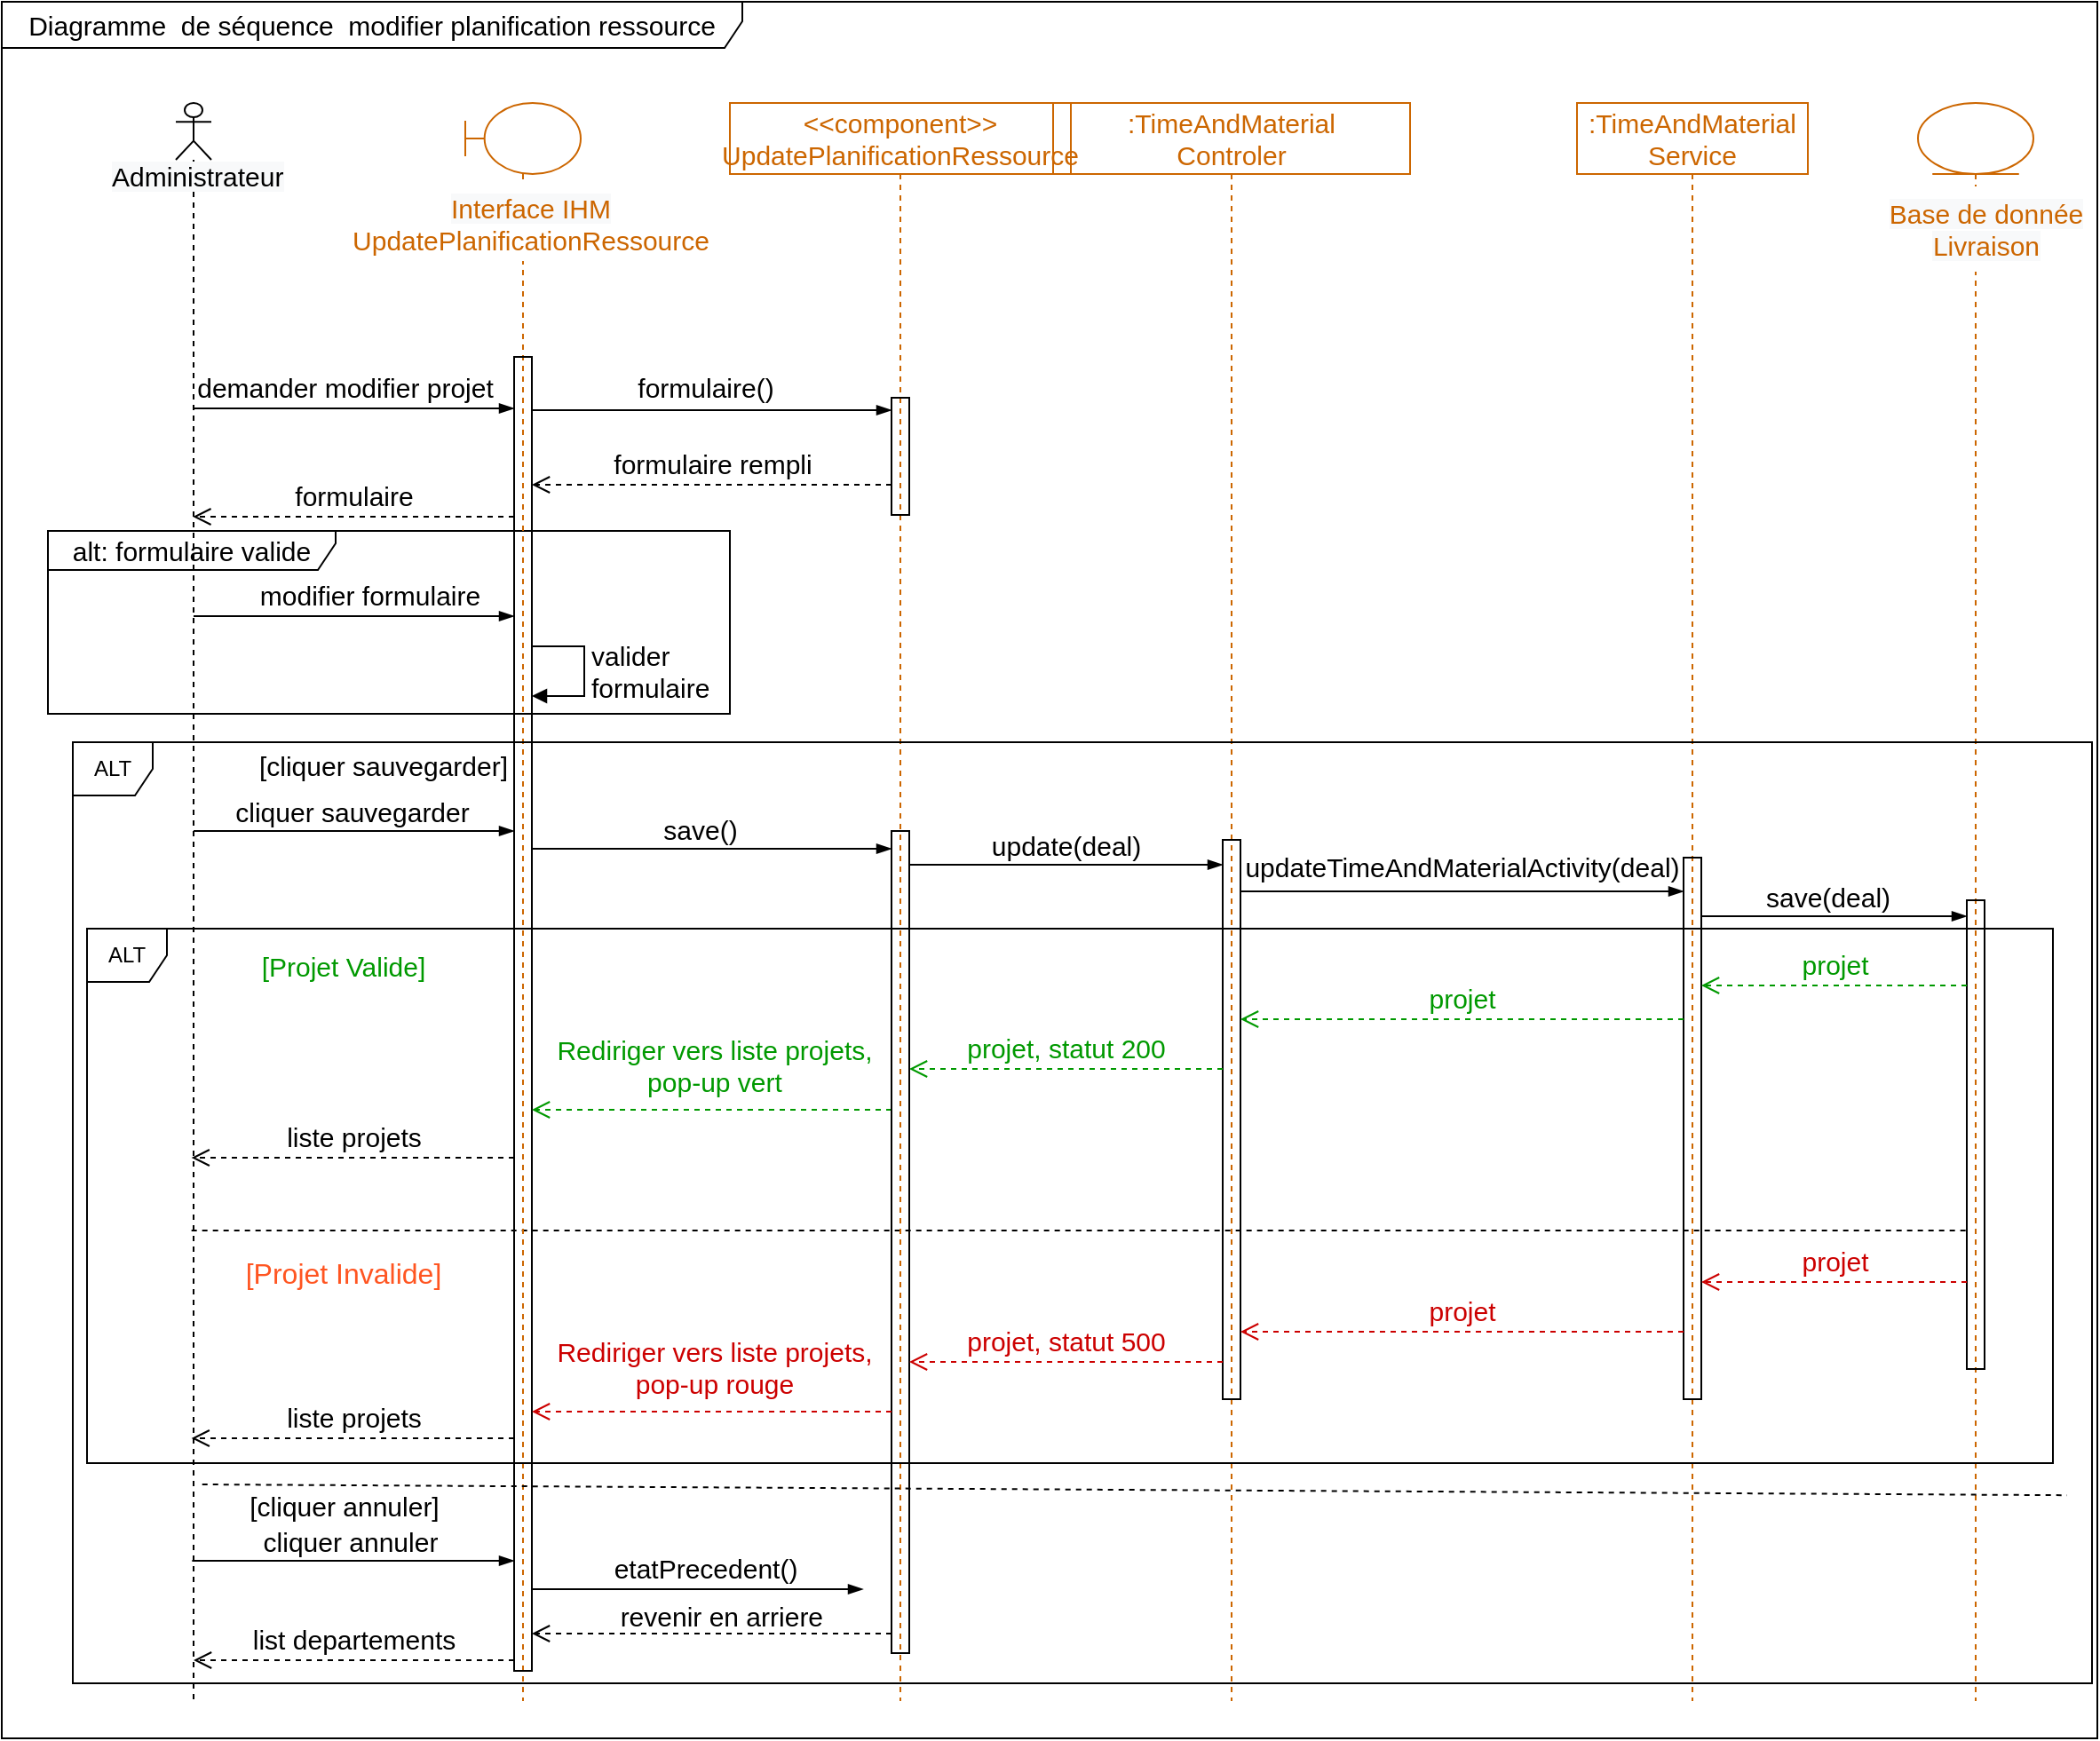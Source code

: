 <mxfile version="20.2.5" type="github">
  <diagram id="HXWuDZ2V8p99u13dubG-" name="Page-1">
    <mxGraphModel dx="1128" dy="578" grid="0" gridSize="10" guides="1" tooltips="1" connect="1" arrows="1" fold="1" page="1" pageScale="1" pageWidth="827" pageHeight="1169" math="0" shadow="0">
      <root>
        <mxCell id="0" />
        <mxCell id="1" parent="0" />
        <mxCell id="DavODV8plqxmo-Jjs9z_-2" value="Diagramme&amp;nbsp; de séquence&amp;nbsp; modifier planification ressource" style="shape=umlFrame;whiteSpace=wrap;html=1;rounded=0;shadow=0;glass=0;sketch=0;fontSize=15;fillColor=none;width=417;height=26;" parent="1" vertex="1">
          <mxGeometry x="12" y="8" width="1180" height="978" as="geometry" />
        </mxCell>
        <mxCell id="DavODV8plqxmo-Jjs9z_-1" value="&lt;font style=&quot;font-size: 15px;&quot;&gt;alt: formulaire valide&lt;/font&gt;" style="shape=umlFrame;whiteSpace=wrap;html=1;width=162;height=22;" parent="1" vertex="1">
          <mxGeometry x="38" y="306" width="384" height="103" as="geometry" />
        </mxCell>
        <mxCell id="DavODV8plqxmo-Jjs9z_-3" value=":TimeAndMaterial&lt;br&gt;Controler" style="shape=umlLifeline;perimeter=lifelinePerimeter;whiteSpace=wrap;html=1;container=1;collapsible=0;recursiveResize=0;outlineConnect=0;rounded=0;shadow=0;glass=0;sketch=0;fillColor=none;fontSize=15;fontColor=#CC6600;strokeColor=#CC6600;" parent="1" vertex="1">
          <mxGeometry x="604" y="65" width="201" height="900" as="geometry" />
        </mxCell>
        <mxCell id="DavODV8plqxmo-Jjs9z_-4" value="" style="html=1;points=[];perimeter=orthogonalPerimeter;rounded=0;shadow=0;glass=0;sketch=0;fontSize=15;fillColor=none;" parent="DavODV8plqxmo-Jjs9z_-3" vertex="1">
          <mxGeometry x="95.5" y="415" width="10" height="315" as="geometry" />
        </mxCell>
        <mxCell id="DavODV8plqxmo-Jjs9z_-5" style="edgeStyle=none;rounded=0;orthogonalLoop=1;jettySize=auto;html=1;fontSize=15;fontColor=#000000;strokeColor=#000000;endArrow=none;endFill=0;dashed=1;" parent="1" target="DavODV8plqxmo-Jjs9z_-11" edge="1">
          <mxGeometry relative="1" as="geometry">
            <Array as="points">
              <mxPoint x="238" y="700" />
            </Array>
            <mxPoint x="118.833" y="700" as="sourcePoint" />
          </mxGeometry>
        </mxCell>
        <mxCell id="DavODV8plqxmo-Jjs9z_-6" value="" style="shape=umlLifeline;participant=umlActor;perimeter=lifelinePerimeter;whiteSpace=wrap;html=1;container=1;collapsible=0;recursiveResize=0;verticalAlign=top;spacingTop=36;outlineConnect=0;fillColor=none;size=32;sketch=0;shadow=0;rounded=0;glass=0;" parent="1" vertex="1">
          <mxGeometry x="110" y="65" width="20" height="900" as="geometry" />
        </mxCell>
        <mxCell id="DavODV8plqxmo-Jjs9z_-7" value="&lt;span style=&quot;color: rgb(0, 0, 0); font-family: Helvetica; font-size: 15px; font-style: normal; font-variant-ligatures: normal; font-variant-caps: normal; font-weight: 400; letter-spacing: normal; orphans: 2; text-align: center; text-indent: 0px; text-transform: none; widows: 2; word-spacing: 0px; -webkit-text-stroke-width: 0px; background-color: rgb(248, 249, 250); text-decoration-thickness: initial; text-decoration-style: initial; text-decoration-color: initial; float: none; display: inline !important;&quot;&gt;Administrateur&lt;/span&gt;" style="text;whiteSpace=wrap;html=1;fontSize=15;" parent="1" vertex="1">
          <mxGeometry x="72" y="91" width="105" height="36" as="geometry" />
        </mxCell>
        <mxCell id="DavODV8plqxmo-Jjs9z_-8" value=":TimeAndMaterial&lt;br&gt;Service" style="shape=umlLifeline;perimeter=lifelinePerimeter;whiteSpace=wrap;html=1;container=1;collapsible=0;recursiveResize=0;outlineConnect=0;rounded=0;shadow=0;glass=0;sketch=0;fillColor=none;fontSize=15;fontColor=#CC6600;strokeColor=#CC6600;" parent="1" vertex="1">
          <mxGeometry x="899" y="65" width="130" height="900" as="geometry" />
        </mxCell>
        <mxCell id="DavODV8plqxmo-Jjs9z_-9" value="" style="html=1;points=[];perimeter=orthogonalPerimeter;rounded=0;shadow=0;glass=0;sketch=0;fontSize=15;fillColor=none;" parent="DavODV8plqxmo-Jjs9z_-8" vertex="1">
          <mxGeometry x="60" y="425" width="10" height="305" as="geometry" />
        </mxCell>
        <mxCell id="DavODV8plqxmo-Jjs9z_-10" value="" style="shape=umlLifeline;participant=umlEntity;perimeter=lifelinePerimeter;whiteSpace=wrap;html=1;container=1;collapsible=0;recursiveResize=0;verticalAlign=top;spacingTop=36;outlineConnect=0;rounded=0;shadow=0;glass=0;sketch=0;fontSize=15;fillColor=none;fontColor=#CC6600;strokeColor=#CC6600;" parent="1" vertex="1">
          <mxGeometry x="1091" y="65" width="65" height="900" as="geometry" />
        </mxCell>
        <mxCell id="DavODV8plqxmo-Jjs9z_-11" value="" style="html=1;points=[];perimeter=orthogonalPerimeter;rounded=0;shadow=0;glass=0;sketch=0;fontSize=15;fillColor=none;" parent="DavODV8plqxmo-Jjs9z_-10" vertex="1">
          <mxGeometry x="27.5" y="449" width="10" height="264" as="geometry" />
        </mxCell>
        <mxCell id="DavODV8plqxmo-Jjs9z_-12" value="&lt;span style=&quot;font-family: Helvetica; font-size: 15px; font-style: normal; font-variant-ligatures: normal; font-variant-caps: normal; font-weight: 400; letter-spacing: normal; orphans: 2; text-indent: 0px; text-transform: none; widows: 2; word-spacing: 0px; -webkit-text-stroke-width: 0px; background-color: rgb(248, 249, 250); text-decoration-thickness: initial; text-decoration-style: initial; text-decoration-color: initial; float: none; display: inline !important;&quot;&gt;Base de donnée&lt;br&gt;Livraison&lt;br&gt;&lt;/span&gt;" style="text;whiteSpace=wrap;html=1;fontSize=15;align=center;fillColor=default;fontColor=#CC6600;" parent="DavODV8plqxmo-Jjs9z_-10" vertex="1">
          <mxGeometry x="-21" y="47" width="119" height="48" as="geometry" />
        </mxCell>
        <mxCell id="DavODV8plqxmo-Jjs9z_-13" value="" style="shape=umlLifeline;participant=umlBoundary;perimeter=lifelinePerimeter;whiteSpace=wrap;html=1;container=1;collapsible=0;recursiveResize=0;verticalAlign=top;spacingTop=36;outlineConnect=0;rounded=0;shadow=0;glass=0;sketch=0;fontSize=15;fillColor=none;fontColor=#CC6600;strokeColor=#CC6600;" parent="1" vertex="1">
          <mxGeometry x="273" y="65" width="65" height="900" as="geometry" />
        </mxCell>
        <mxCell id="DavODV8plqxmo-Jjs9z_-14" value="&lt;span style=&quot;font-family: Helvetica; font-size: 15px; font-style: normal; font-variant-ligatures: normal; font-variant-caps: normal; font-weight: 400; letter-spacing: normal; orphans: 2; text-indent: 0px; text-transform: none; widows: 2; word-spacing: 0px; -webkit-text-stroke-width: 0px; background-color: rgb(248, 249, 250); text-decoration-thickness: initial; text-decoration-style: initial; text-decoration-color: initial; float: none; display: inline !important;&quot;&gt;Interface IHM&lt;/span&gt;&lt;br style=&quot;font-family: Helvetica; font-size: 15px; font-style: normal; font-variant-ligatures: normal; font-variant-caps: normal; font-weight: 400; letter-spacing: normal; orphans: 2; text-indent: 0px; text-transform: none; widows: 2; word-spacing: 0px; -webkit-text-stroke-width: 0px; background-color: rgb(248, 249, 250); text-decoration-thickness: initial; text-decoration-style: initial; text-decoration-color: initial;&quot;&gt;UpdatePlanificationRessource" style="text;whiteSpace=wrap;html=1;fontSize=15;align=center;fillColor=default;fontColor=#CC6600;" parent="DavODV8plqxmo-Jjs9z_-13" vertex="1">
          <mxGeometry x="-24" y="44" width="122" height="45" as="geometry" />
        </mxCell>
        <mxCell id="DavODV8plqxmo-Jjs9z_-15" value="" style="html=1;points=[];perimeter=orthogonalPerimeter;rounded=0;shadow=0;glass=0;sketch=0;fontSize=15;fillColor=none;" parent="DavODV8plqxmo-Jjs9z_-13" vertex="1">
          <mxGeometry x="27.5" y="143" width="10" height="740" as="geometry" />
        </mxCell>
        <mxCell id="DavODV8plqxmo-Jjs9z_-16" value="valider&lt;br&gt;formulaire" style="edgeStyle=orthogonalEdgeStyle;html=1;align=left;spacingLeft=2;endArrow=block;rounded=0;fontSize=15;" parent="DavODV8plqxmo-Jjs9z_-13" source="DavODV8plqxmo-Jjs9z_-15" target="DavODV8plqxmo-Jjs9z_-15" edge="1">
          <mxGeometry relative="1" as="geometry">
            <mxPoint x="36" y="306" as="sourcePoint" />
            <Array as="points">
              <mxPoint x="67" y="306" />
              <mxPoint x="67" y="334" />
            </Array>
            <mxPoint x="36" y="334" as="targetPoint" />
          </mxGeometry>
        </mxCell>
        <mxCell id="DavODV8plqxmo-Jjs9z_-17" value="" style="edgeStyle=elbowEdgeStyle;fontSize=12;html=1;endArrow=blockThin;endFill=1;rounded=0;" parent="1" source="DavODV8plqxmo-Jjs9z_-6" target="DavODV8plqxmo-Jjs9z_-15" edge="1">
          <mxGeometry width="160" relative="1" as="geometry">
            <mxPoint x="628" y="319" as="sourcePoint" />
            <mxPoint x="788" y="319" as="targetPoint" />
            <Array as="points">
              <mxPoint x="190" y="237" />
              <mxPoint x="171" y="210" />
            </Array>
          </mxGeometry>
        </mxCell>
        <mxCell id="DavODV8plqxmo-Jjs9z_-18" value="demander modifier projet" style="edgeLabel;html=1;align=center;verticalAlign=middle;resizable=0;points=[];fontSize=15;" parent="DavODV8plqxmo-Jjs9z_-17" vertex="1" connectable="0">
          <mxGeometry x="-0.395" relative="1" as="geometry">
            <mxPoint x="30" y="-12" as="offset" />
          </mxGeometry>
        </mxCell>
        <mxCell id="DavODV8plqxmo-Jjs9z_-19" value="" style="edgeStyle=elbowEdgeStyle;fontSize=12;html=1;endArrow=blockThin;endFill=1;rounded=0;" parent="1" source="DavODV8plqxmo-Jjs9z_-4" target="DavODV8plqxmo-Jjs9z_-9" edge="1">
          <mxGeometry width="160" relative="1" as="geometry">
            <mxPoint x="394" y="347" as="sourcePoint" />
            <mxPoint x="554" y="347" as="targetPoint" />
            <Array as="points">
              <mxPoint x="778" y="509" />
              <mxPoint x="753" y="300" />
              <mxPoint x="602" y="285" />
              <mxPoint x="527" y="314" />
            </Array>
          </mxGeometry>
        </mxCell>
        <mxCell id="DavODV8plqxmo-Jjs9z_-20" value="updateTimeAndMaterialActivity(deal)" style="edgeLabel;html=1;align=center;verticalAlign=middle;resizable=0;points=[];fontSize=15;" parent="DavODV8plqxmo-Jjs9z_-19" vertex="1" connectable="0">
          <mxGeometry x="0.124" relative="1" as="geometry">
            <mxPoint x="-16" y="-14" as="offset" />
          </mxGeometry>
        </mxCell>
        <mxCell id="DavODV8plqxmo-Jjs9z_-21" value="" style="edgeStyle=elbowEdgeStyle;fontSize=12;html=1;endArrow=blockThin;endFill=1;rounded=0;" parent="1" source="DavODV8plqxmo-Jjs9z_-9" target="DavODV8plqxmo-Jjs9z_-11" edge="1">
          <mxGeometry width="160" relative="1" as="geometry">
            <mxPoint x="474" y="347" as="sourcePoint" />
            <mxPoint x="634" y="347" as="targetPoint" />
            <Array as="points">
              <mxPoint x="1060" y="523" />
              <mxPoint x="969" y="534" />
              <mxPoint x="766" y="310" />
            </Array>
          </mxGeometry>
        </mxCell>
        <mxCell id="DavODV8plqxmo-Jjs9z_-22" value="save(deal)" style="edgeLabel;html=1;align=center;verticalAlign=middle;resizable=0;points=[];fontSize=15;" parent="DavODV8plqxmo-Jjs9z_-21" vertex="1" connectable="0">
          <mxGeometry x="-0.356" y="2" relative="1" as="geometry">
            <mxPoint x="23" y="-9" as="offset" />
          </mxGeometry>
        </mxCell>
        <mxCell id="DavODV8plqxmo-Jjs9z_-23" value="&lt;font color=&quot;#009900&quot;&gt;projet&lt;/font&gt;" style="html=1;verticalAlign=bottom;endArrow=open;dashed=1;endSize=8;rounded=0;fontSize=15;strokeColor=#009900;" parent="1" source="DavODV8plqxmo-Jjs9z_-11" target="DavODV8plqxmo-Jjs9z_-9" edge="1">
          <mxGeometry relative="1" as="geometry">
            <mxPoint x="806" y="334" as="sourcePoint" />
            <mxPoint x="668" y="334" as="targetPoint" />
            <Array as="points">
              <mxPoint x="1025" y="562" />
            </Array>
          </mxGeometry>
        </mxCell>
        <mxCell id="DavODV8plqxmo-Jjs9z_-24" value="&lt;font color=&quot;#009900&quot;&gt;projet&lt;/font&gt;" style="html=1;verticalAlign=bottom;endArrow=open;dashed=1;endSize=8;rounded=0;fontSize=15;strokeColor=#009900;" parent="1" source="DavODV8plqxmo-Jjs9z_-9" target="DavODV8plqxmo-Jjs9z_-4" edge="1">
          <mxGeometry relative="1" as="geometry">
            <mxPoint x="658" y="339" as="sourcePoint" />
            <mxPoint x="477" y="339" as="targetPoint" />
            <Array as="points">
              <mxPoint x="895" y="581" />
            </Array>
          </mxGeometry>
        </mxCell>
        <mxCell id="DavODV8plqxmo-Jjs9z_-25" value="&amp;lt;&amp;lt;component&amp;gt;&amp;gt;&lt;br&gt;UpdatePlanificationRessource" style="shape=umlLifeline;perimeter=lifelinePerimeter;whiteSpace=wrap;html=1;container=1;collapsible=0;recursiveResize=0;outlineConnect=0;rounded=0;shadow=0;glass=0;sketch=0;fillColor=none;fontSize=15;fontColor=#CC6600;strokeColor=#CC6600;" parent="1" vertex="1">
          <mxGeometry x="422" y="65" width="192" height="900" as="geometry" />
        </mxCell>
        <mxCell id="DavODV8plqxmo-Jjs9z_-26" value="" style="html=1;points=[];perimeter=orthogonalPerimeter;fontSize=15;fillColor=none;rounded=0;shadow=0;glass=0;sketch=0;" parent="DavODV8plqxmo-Jjs9z_-25" vertex="1">
          <mxGeometry x="91" y="166" width="10" height="66" as="geometry" />
        </mxCell>
        <mxCell id="DavODV8plqxmo-Jjs9z_-28" value="" style="fontSize=12;html=1;endArrow=blockThin;endFill=1;rounded=0;" parent="1" source="DavODV8plqxmo-Jjs9z_-15" target="DavODV8plqxmo-Jjs9z_-26" edge="1">
          <mxGeometry width="160" relative="1" as="geometry">
            <mxPoint x="294" y="256" as="sourcePoint" />
            <mxPoint x="599" y="366" as="targetPoint" />
            <Array as="points">
              <mxPoint x="382" y="238" />
            </Array>
          </mxGeometry>
        </mxCell>
        <mxCell id="DavODV8plqxmo-Jjs9z_-29" value="formulaire()" style="edgeLabel;html=1;align=center;verticalAlign=middle;resizable=0;points=[];fontSize=15;" parent="DavODV8plqxmo-Jjs9z_-28" vertex="1" connectable="0">
          <mxGeometry x="-0.006" y="-3" relative="1" as="geometry">
            <mxPoint x="-3" y="-16" as="offset" />
          </mxGeometry>
        </mxCell>
        <mxCell id="DavODV8plqxmo-Jjs9z_-30" value="&lt;font style=&quot;font-size: 15px;&quot;&gt;formulaire rempli&lt;/font&gt;" style="html=1;verticalAlign=bottom;endArrow=open;dashed=1;endSize=8;rounded=0;" parent="1" source="DavODV8plqxmo-Jjs9z_-26" target="DavODV8plqxmo-Jjs9z_-15" edge="1">
          <mxGeometry relative="1" as="geometry">
            <mxPoint x="438" y="323" as="sourcePoint" />
            <mxPoint x="358" y="323" as="targetPoint" />
            <Array as="points">
              <mxPoint x="411" y="280" />
            </Array>
          </mxGeometry>
        </mxCell>
        <mxCell id="DavODV8plqxmo-Jjs9z_-31" value="&lt;font style=&quot;font-size: 15px;&quot;&gt;formulaire&lt;/font&gt;" style="html=1;verticalAlign=bottom;endArrow=open;dashed=1;endSize=8;rounded=0;" parent="1" edge="1">
          <mxGeometry relative="1" as="geometry">
            <mxPoint x="300.5" y="298" as="sourcePoint" />
            <mxPoint x="119.667" y="298" as="targetPoint" />
            <Array as="points">
              <mxPoint x="253" y="298" />
            </Array>
          </mxGeometry>
        </mxCell>
        <mxCell id="DavODV8plqxmo-Jjs9z_-32" value="" style="fontSize=12;html=1;endArrow=blockThin;endFill=1;rounded=0;" parent="1" source="DavODV8plqxmo-Jjs9z_-6" target="DavODV8plqxmo-Jjs9z_-15" edge="1">
          <mxGeometry width="160" relative="1" as="geometry">
            <mxPoint x="338" y="365" as="sourcePoint" />
            <mxPoint x="498" y="365" as="targetPoint" />
            <Array as="points">
              <mxPoint x="255" y="354" />
            </Array>
          </mxGeometry>
        </mxCell>
        <mxCell id="DavODV8plqxmo-Jjs9z_-33" value="modifier formulaire" style="edgeLabel;html=1;align=center;verticalAlign=middle;resizable=0;points=[];fontSize=15;" parent="DavODV8plqxmo-Jjs9z_-32" vertex="1" connectable="0">
          <mxGeometry x="0.128" y="-4" relative="1" as="geometry">
            <mxPoint x="-3" y="-16" as="offset" />
          </mxGeometry>
        </mxCell>
        <mxCell id="DavODV8plqxmo-Jjs9z_-34" value="" style="fontSize=12;html=1;endArrow=blockThin;endFill=1;rounded=0;" parent="1" target="DavODV8plqxmo-Jjs9z_-27" edge="1">
          <mxGeometry width="160" relative="1" as="geometry">
            <mxPoint x="310.5" y="485" as="sourcePoint" />
            <mxPoint x="622" y="388" as="targetPoint" />
            <Array as="points">
              <mxPoint x="389" y="485" />
            </Array>
          </mxGeometry>
        </mxCell>
        <mxCell id="DavODV8plqxmo-Jjs9z_-35" value="save()" style="edgeLabel;html=1;align=center;verticalAlign=middle;resizable=0;points=[];labelBackgroundColor=none;fontSize=15;" parent="DavODV8plqxmo-Jjs9z_-34" vertex="1" connectable="0">
          <mxGeometry x="-0.081" y="1" relative="1" as="geometry">
            <mxPoint x="1" y="-10" as="offset" />
          </mxGeometry>
        </mxCell>
        <mxCell id="DavODV8plqxmo-Jjs9z_-36" value="" style="fontSize=12;html=1;endArrow=blockThin;endFill=1;rounded=0;" parent="1" source="DavODV8plqxmo-Jjs9z_-27" target="DavODV8plqxmo-Jjs9z_-4" edge="1">
          <mxGeometry width="160" relative="1" as="geometry">
            <mxPoint x="518" y="332" as="sourcePoint" />
            <mxPoint x="678" y="332" as="targetPoint" />
            <Array as="points">
              <mxPoint x="525" y="494" />
            </Array>
          </mxGeometry>
        </mxCell>
        <mxCell id="DavODV8plqxmo-Jjs9z_-37" value="&lt;span style=&quot;font-size: 15px;&quot;&gt;update(deal)&lt;/span&gt;" style="edgeLabel;html=1;align=center;verticalAlign=middle;resizable=0;points=[];labelBackgroundColor=none;fontSize=15;" parent="DavODV8plqxmo-Jjs9z_-36" vertex="1" connectable="0">
          <mxGeometry x="0.25" relative="1" as="geometry">
            <mxPoint x="-23" y="-11" as="offset" />
          </mxGeometry>
        </mxCell>
        <mxCell id="DavODV8plqxmo-Jjs9z_-38" value="&lt;font color=&quot;#009900&quot;&gt;projet, statut 200&lt;/font&gt;" style="html=1;verticalAlign=bottom;endArrow=open;dashed=1;endSize=8;rounded=0;fontSize=15;strokeColor=#009900;" parent="1" source="DavODV8plqxmo-Jjs9z_-4" target="DavODV8plqxmo-Jjs9z_-27" edge="1">
          <mxGeometry relative="1" as="geometry">
            <mxPoint x="661" y="581" as="sourcePoint" />
            <mxPoint x="410.0" y="581" as="targetPoint" />
            <Array as="points">
              <mxPoint x="633" y="609" />
            </Array>
          </mxGeometry>
        </mxCell>
        <mxCell id="DavODV8plqxmo-Jjs9z_-39" value="&lt;font color=&quot;#009900&quot;&gt;Rediriger vers liste projets,&lt;br&gt;pop-up vert&lt;br&gt;&lt;/font&gt;" style="html=1;verticalAlign=bottom;endArrow=open;dashed=1;endSize=8;rounded=0;fontSize=15;strokeColor=#009900;" parent="1" source="DavODV8plqxmo-Jjs9z_-27" edge="1">
          <mxGeometry x="-0.014" y="-4" relative="1" as="geometry">
            <mxPoint x="674.0" y="584" as="sourcePoint" />
            <mxPoint x="310.5" y="632.0" as="targetPoint" />
            <Array as="points">
              <mxPoint x="459" y="632" />
            </Array>
            <mxPoint as="offset" />
          </mxGeometry>
        </mxCell>
        <mxCell id="DavODV8plqxmo-Jjs9z_-40" value="&lt;font color=&quot;#000000&quot;&gt;liste projets&lt;/font&gt;" style="html=1;verticalAlign=bottom;endArrow=open;dashed=1;endSize=8;rounded=0;fontSize=15;fontColor=#009900;strokeColor=#000000;" parent="1" edge="1">
          <mxGeometry relative="1" as="geometry">
            <mxPoint x="300.5" y="659.0" as="sourcePoint" />
            <mxPoint x="118.833" y="659.0" as="targetPoint" />
            <Array as="points">
              <mxPoint x="274" y="659" />
            </Array>
          </mxGeometry>
        </mxCell>
        <mxCell id="DavODV8plqxmo-Jjs9z_-41" value="" style="group" parent="1" vertex="1" connectable="0">
          <mxGeometry x="38" y="388" width="1151" height="565" as="geometry" />
        </mxCell>
        <mxCell id="DavODV8plqxmo-Jjs9z_-44" value="ALT" style="shape=umlFrame;whiteSpace=wrap;html=1;width=45;height=30;" parent="DavODV8plqxmo-Jjs9z_-41" vertex="1">
          <mxGeometry x="22" y="142" width="1107" height="301" as="geometry" />
        </mxCell>
        <mxCell id="DavODV8plqxmo-Jjs9z_-42" value="&lt;div style=&quot;text-align: left; font-size: 15px;&quot;&gt;&lt;span style=&quot;background-color: initial; font-size: 15px;&quot;&gt;[Projet&amp;nbsp;&lt;/span&gt;&lt;span style=&quot;background-color: initial; text-align: right; font-size: 15px;&quot;&gt;Valide]&lt;/span&gt;&lt;/div&gt;" style="text;html=1;strokeColor=none;fillColor=none;align=center;verticalAlign=middle;whiteSpace=wrap;rounded=0;fontSize=15;fontColor=#009900;" parent="DavODV8plqxmo-Jjs9z_-41" vertex="1">
          <mxGeometry x="77.0" y="150.743" width="179.48" height="24.354" as="geometry" />
        </mxCell>
        <mxCell id="DavODV8plqxmo-Jjs9z_-43" value="[Projet Invalide]" style="text;html=1;strokeColor=none;fillColor=none;align=center;verticalAlign=middle;whiteSpace=wrap;rounded=0;fontSize=16;fontColor=#FF5521;" parent="DavODV8plqxmo-Jjs9z_-41" vertex="1">
          <mxGeometry x="103.24" y="325.002" width="127" height="22.604" as="geometry" />
        </mxCell>
        <mxCell id="FiagtGLsvDt0FfUGe-Lw-1" value="&lt;div style=&quot;text-align: left;&quot;&gt;&lt;span style=&quot;color: rgb(0, 0, 0); text-align: center; background-color: rgb(255, 255, 255);&quot;&gt;&lt;font style=&quot;font-size: 15px;&quot;&gt;[cliquer sauvegarder]&lt;/font&gt;&lt;/span&gt;&lt;br&gt;&lt;/div&gt;" style="text;html=1;strokeColor=none;fillColor=none;align=center;verticalAlign=bottom;whiteSpace=wrap;rounded=0;fontSize=15;fontColor=#009900;" parent="DavODV8plqxmo-Jjs9z_-41" vertex="1">
          <mxGeometry x="115.005" y="38" width="148.489" height="24.35" as="geometry" />
        </mxCell>
        <mxCell id="DavODV8plqxmo-Jjs9z_-27" value="" style="html=1;points=[];perimeter=orthogonalPerimeter;fontSize=15;fillColor=none;rounded=0;shadow=0;glass=0;sketch=0;" parent="DavODV8plqxmo-Jjs9z_-41" vertex="1">
          <mxGeometry x="475" y="87" width="10" height="463" as="geometry" />
        </mxCell>
        <mxCell id="FiagtGLsvDt0FfUGe-Lw-11" value="ALT" style="shape=umlFrame;whiteSpace=wrap;html=1;width=45;height=30;" parent="DavODV8plqxmo-Jjs9z_-41" vertex="1">
          <mxGeometry x="14" y="37" width="1137" height="530" as="geometry" />
        </mxCell>
        <mxCell id="DavODV8plqxmo-Jjs9z_-45" value="&lt;font color=&quot;#cc0000&quot;&gt;projet&lt;/font&gt;" style="html=1;verticalAlign=bottom;endArrow=open;dashed=1;endSize=8;rounded=0;fontSize=15;fontColor=#000000;strokeColor=#CC0000;" parent="1" source="DavODV8plqxmo-Jjs9z_-11" target="DavODV8plqxmo-Jjs9z_-9" edge="1">
          <mxGeometry relative="1" as="geometry">
            <mxPoint x="680" y="739" as="sourcePoint" />
            <mxPoint x="600" y="739" as="targetPoint" />
            <Array as="points">
              <mxPoint x="1038" y="729" />
            </Array>
          </mxGeometry>
        </mxCell>
        <mxCell id="DavODV8plqxmo-Jjs9z_-46" value="&lt;font color=&quot;#cc0000&quot;&gt;projet&lt;/font&gt;" style="html=1;verticalAlign=bottom;endArrow=open;dashed=1;endSize=8;rounded=0;fontSize=15;fontColor=#000000;strokeColor=#CC0000;" parent="1" source="DavODV8plqxmo-Jjs9z_-9" target="DavODV8plqxmo-Jjs9z_-4" edge="1">
          <mxGeometry relative="1" as="geometry">
            <mxPoint x="915" y="769" as="sourcePoint" />
            <mxPoint x="744" y="769" as="targetPoint" />
            <Array as="points">
              <mxPoint x="879" y="757" />
            </Array>
          </mxGeometry>
        </mxCell>
        <mxCell id="DavODV8plqxmo-Jjs9z_-47" value="&lt;font color=&quot;#cc0000&quot;&gt;projet, statut 500&lt;/font&gt;" style="html=1;verticalAlign=bottom;endArrow=open;dashed=1;endSize=8;rounded=0;fontSize=15;fontColor=#000000;strokeColor=#CC0000;" parent="1" source="DavODV8plqxmo-Jjs9z_-4" target="DavODV8plqxmo-Jjs9z_-27" edge="1">
          <mxGeometry relative="1" as="geometry">
            <mxPoint x="651" y="766" as="sourcePoint" />
            <mxPoint x="400.0" y="766" as="targetPoint" />
            <Array as="points">
              <mxPoint x="619" y="774" />
            </Array>
          </mxGeometry>
        </mxCell>
        <mxCell id="DavODV8plqxmo-Jjs9z_-48" value="&lt;font color=&quot;#cc0000&quot;&gt;Rediriger vers liste projets,&lt;br&gt;pop-up rouge&lt;/font&gt;" style="html=1;verticalAlign=bottom;endArrow=open;dashed=1;endSize=8;rounded=0;fontSize=15;strokeColor=#CC0000;" parent="1" source="DavODV8plqxmo-Jjs9z_-27" edge="1">
          <mxGeometry x="-0.014" y="-4" relative="1" as="geometry">
            <mxPoint x="495" y="774" as="sourcePoint" />
            <mxPoint x="310.5" y="802" as="targetPoint" />
            <Array as="points">
              <mxPoint x="445" y="802" />
            </Array>
            <mxPoint as="offset" />
          </mxGeometry>
        </mxCell>
        <mxCell id="DavODV8plqxmo-Jjs9z_-49" value="&lt;font color=&quot;#000000&quot;&gt;liste projets&lt;/font&gt;" style="html=1;verticalAlign=bottom;endArrow=open;dashed=1;endSize=8;rounded=0;fontSize=15;fontColor=#009900;strokeColor=#000000;" parent="1" edge="1">
          <mxGeometry relative="1" as="geometry">
            <mxPoint x="300.5" y="817" as="sourcePoint" />
            <mxPoint x="118.833" y="817" as="targetPoint" />
            <Array as="points">
              <mxPoint x="231" y="817" />
            </Array>
          </mxGeometry>
        </mxCell>
        <mxCell id="FiagtGLsvDt0FfUGe-Lw-8" value="list departements" style="html=1;verticalAlign=bottom;endArrow=open;dashed=1;endSize=8;rounded=0;fontSize=15;fontColor=#000000;" parent="1" source="DavODV8plqxmo-Jjs9z_-15" target="DavODV8plqxmo-Jjs9z_-6" edge="1">
          <mxGeometry relative="1" as="geometry">
            <mxPoint x="300.5" y="942" as="sourcePoint" />
            <mxPoint x="119.894" y="942" as="targetPoint" />
            <Array as="points">
              <mxPoint x="188" y="942" />
              <mxPoint x="166.07" y="942" />
            </Array>
          </mxGeometry>
        </mxCell>
        <mxCell id="FiagtGLsvDt0FfUGe-Lw-2" value="" style="edgeStyle=elbowEdgeStyle;fontSize=12;html=1;endArrow=blockThin;endFill=1;rounded=0;fontColor=#000000;" parent="1" source="DavODV8plqxmo-Jjs9z_-6" target="DavODV8plqxmo-Jjs9z_-15" edge="1">
          <mxGeometry width="160" relative="1" as="geometry">
            <mxPoint x="125.244" y="482" as="sourcePoint" />
            <mxPoint x="305.72" y="482" as="targetPoint" />
            <Array as="points">
              <mxPoint x="262" y="475" />
              <mxPoint x="288.22" y="482" />
              <mxPoint x="308.22" y="509" />
              <mxPoint x="230.04" y="492" />
            </Array>
          </mxGeometry>
        </mxCell>
        <mxCell id="FiagtGLsvDt0FfUGe-Lw-3" value="cliquer sauvegarder" style="edgeLabel;html=1;align=center;verticalAlign=middle;resizable=0;points=[];fontSize=15;fontColor=#000000;" parent="FiagtGLsvDt0FfUGe-Lw-2" vertex="1" connectable="0">
          <mxGeometry x="-0.022" y="2" relative="1" as="geometry">
            <mxPoint y="-9" as="offset" />
          </mxGeometry>
        </mxCell>
        <mxCell id="FiagtGLsvDt0FfUGe-Lw-12" style="rounded=0;orthogonalLoop=1;jettySize=auto;html=1;fontSize=15;fontColor=#000000;strokeColor=#000000;endArrow=none;endFill=0;dashed=1;entryX=0.981;entryY=0.873;entryDx=0;entryDy=0;entryPerimeter=0;" parent="1" edge="1">
          <mxGeometry relative="1" as="geometry">
            <mxPoint x="124.867" y="843" as="sourcePoint" />
            <mxPoint x="1175.0" y="849.096" as="targetPoint" />
          </mxGeometry>
        </mxCell>
        <mxCell id="FiagtGLsvDt0FfUGe-Lw-13" value="&lt;div style=&quot;text-align: left;&quot;&gt;&lt;span style=&quot;color: rgb(0, 0, 0); text-align: center; background-color: rgb(255, 255, 255);&quot;&gt;&lt;font style=&quot;font-size: 15px;&quot;&gt;[cliquer annuler]&lt;/font&gt;&lt;/span&gt;&lt;br&gt;&lt;/div&gt;" style="text;html=1;strokeColor=none;fillColor=none;align=center;verticalAlign=bottom;whiteSpace=wrap;rounded=0;fontSize=15;fontColor=#009900;" parent="1" vertex="1">
          <mxGeometry x="131.005" y="843" width="148.489" height="24.35" as="geometry" />
        </mxCell>
        <mxCell id="FiagtGLsvDt0FfUGe-Lw-4" value="" style="edgeStyle=elbowEdgeStyle;fontSize=12;html=1;endArrow=blockThin;endFill=1;rounded=0;fontColor=#000000;" parent="1" edge="1">
          <mxGeometry width="160" relative="1" as="geometry">
            <mxPoint x="119.167" y="886" as="sourcePoint" />
            <mxPoint x="300.5" y="886" as="targetPoint" />
            <Array as="points">
              <mxPoint x="244" y="886" />
              <mxPoint x="302.75" y="890" />
              <mxPoint x="225.26" y="869" />
            </Array>
          </mxGeometry>
        </mxCell>
        <mxCell id="FiagtGLsvDt0FfUGe-Lw-5" value="cliquer annuler" style="edgeLabel;html=1;align=center;verticalAlign=middle;resizable=0;points=[];fontSize=15;fontColor=#000000;" parent="FiagtGLsvDt0FfUGe-Lw-4" vertex="1" connectable="0">
          <mxGeometry x="-0.022" y="2" relative="1" as="geometry">
            <mxPoint y="-9" as="offset" />
          </mxGeometry>
        </mxCell>
        <mxCell id="FiagtGLsvDt0FfUGe-Lw-6" value="" style="edgeStyle=elbowEdgeStyle;fontSize=12;html=1;endArrow=blockThin;endFill=1;rounded=0;fontColor=#000000;" parent="1" edge="1">
          <mxGeometry width="160" relative="1" as="geometry">
            <mxPoint x="310.5" y="902" as="sourcePoint" />
            <mxPoint x="497" y="902" as="targetPoint" />
            <Array as="points">
              <mxPoint x="425" y="902" />
              <mxPoint x="458" y="872" />
              <mxPoint x="379.5" y="826" />
            </Array>
          </mxGeometry>
        </mxCell>
        <mxCell id="FiagtGLsvDt0FfUGe-Lw-7" value="etatPrecedent()" style="edgeLabel;html=1;align=center;verticalAlign=middle;resizable=0;points=[];fontSize=15;fontColor=#000000;" parent="FiagtGLsvDt0FfUGe-Lw-6" vertex="1" connectable="0">
          <mxGeometry x="-0.29" y="-1" relative="1" as="geometry">
            <mxPoint x="31" y="-13" as="offset" />
          </mxGeometry>
        </mxCell>
        <mxCell id="FiagtGLsvDt0FfUGe-Lw-9" value="revenir en arriere&amp;nbsp;" style="html=1;verticalAlign=bottom;endArrow=open;dashed=1;endSize=8;rounded=0;fontSize=15;fontColor=#000000;labelBackgroundColor=none;" parent="1" source="DavODV8plqxmo-Jjs9z_-27" target="DavODV8plqxmo-Jjs9z_-15" edge="1">
          <mxGeometry x="-0.067" y="2" relative="1" as="geometry">
            <mxPoint x="497" y="925" as="sourcePoint" />
            <mxPoint x="310.5" y="925" as="targetPoint" />
            <Array as="points">
              <mxPoint x="430" y="927" />
            </Array>
            <mxPoint as="offset" />
          </mxGeometry>
        </mxCell>
      </root>
    </mxGraphModel>
  </diagram>
</mxfile>
